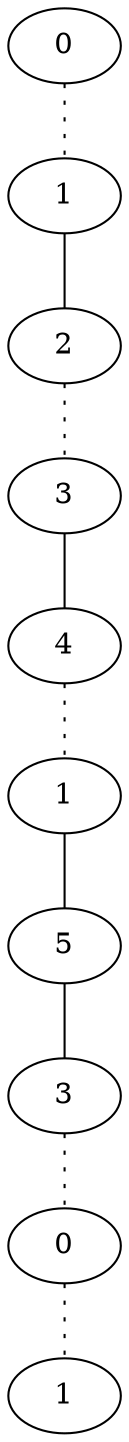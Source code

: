 graph {
a0[label=0];
a1[label=1];
a2[label=2];
a3[label=3];
a4[label=4];
a5[label=1];
a6[label=5];
a7[label=3];
a8[label=0];
a9[label=1];
a0 -- a1 [style=dotted];
a1 -- a2;
a2 -- a3 [style=dotted];
a3 -- a4;
a4 -- a5 [style=dotted];
a5 -- a6;
a6 -- a7;
a7 -- a8 [style=dotted];
a8 -- a9 [style=dotted];
}
